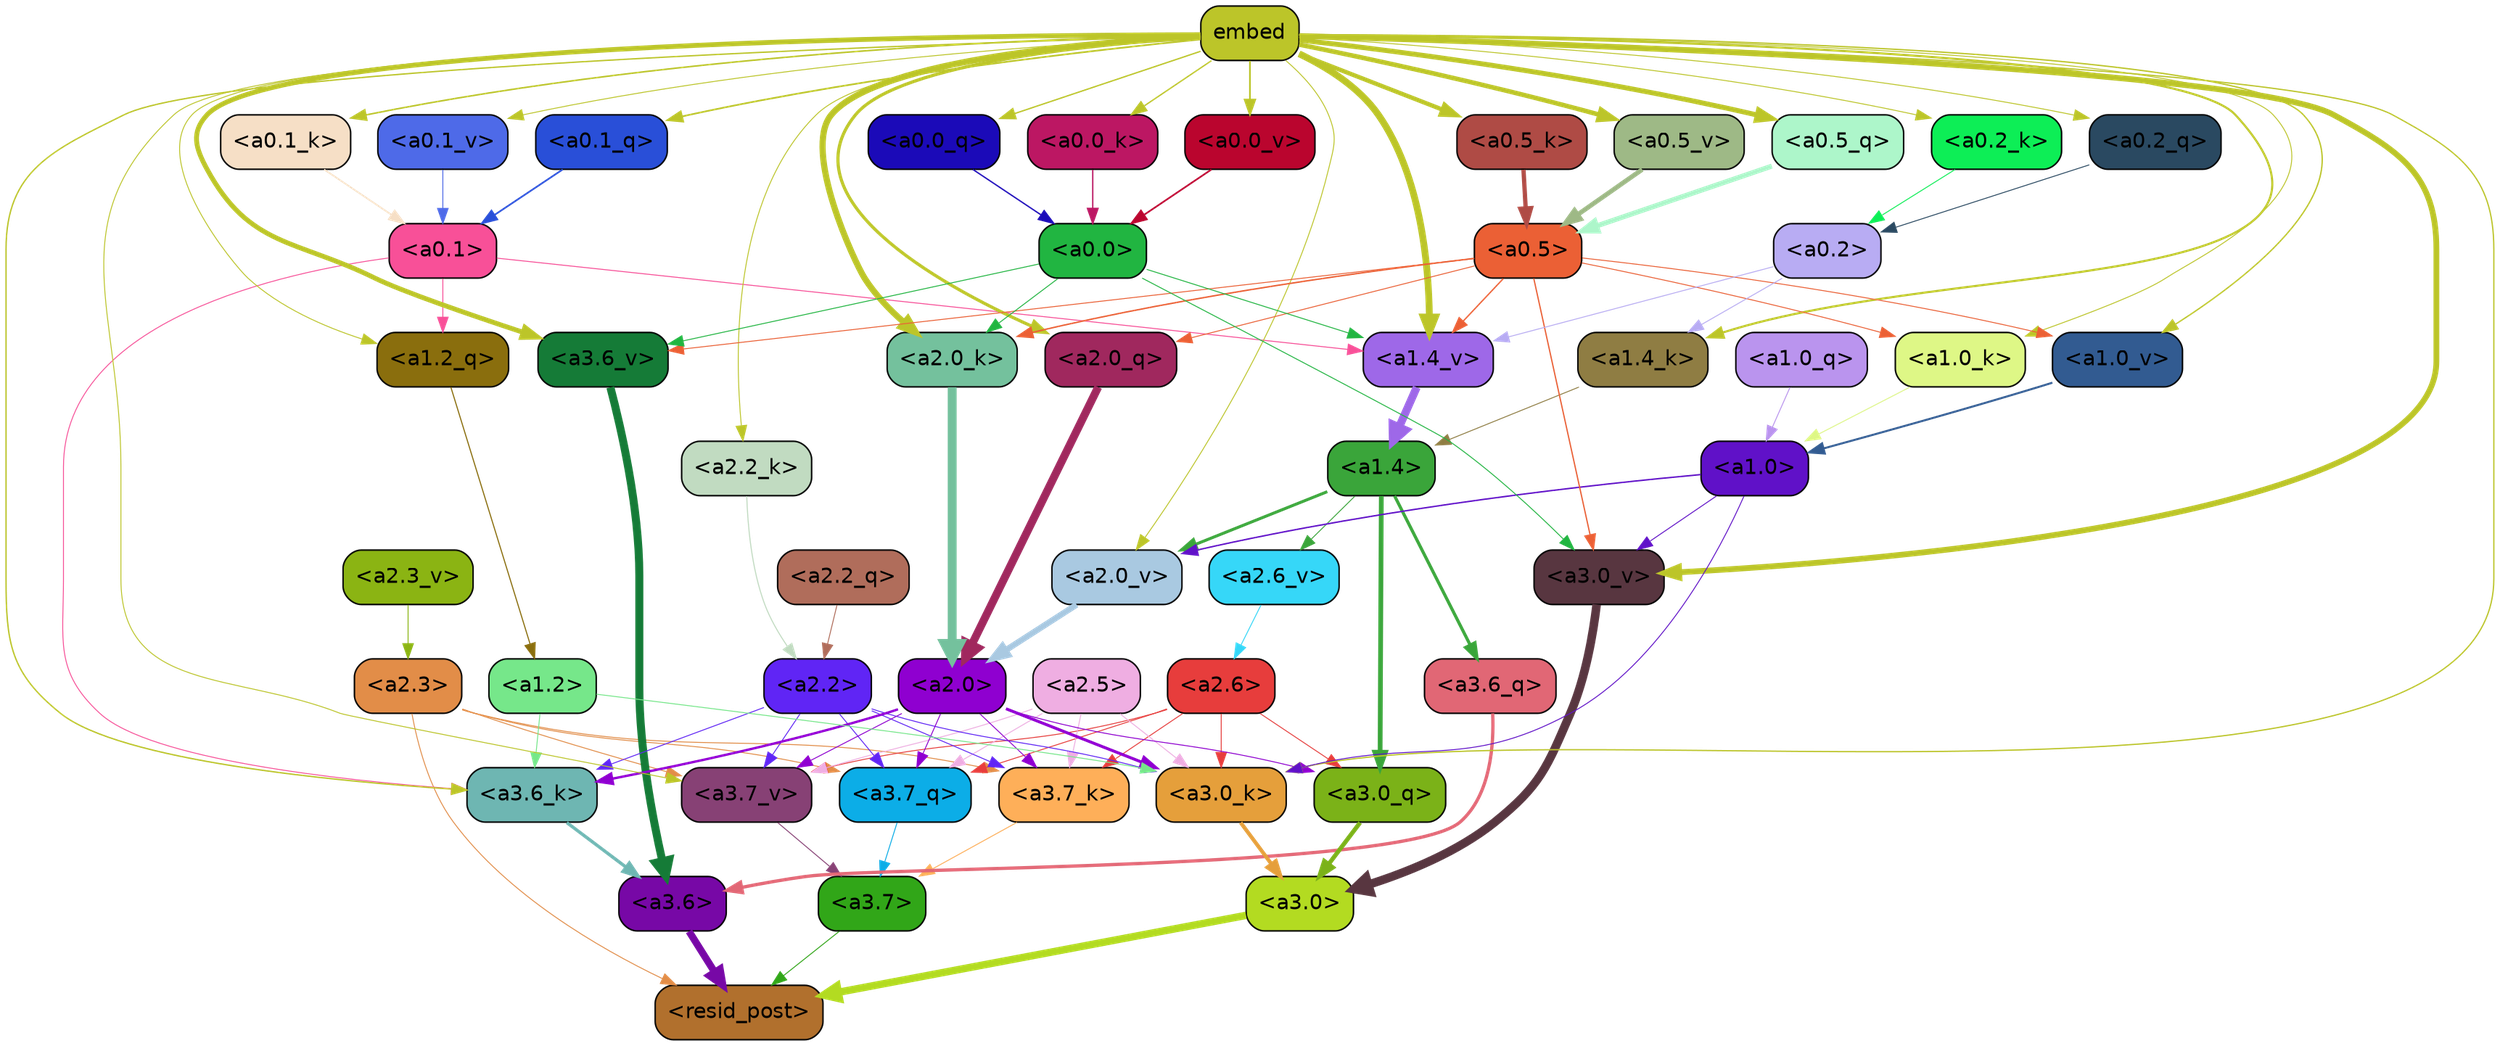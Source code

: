 strict digraph "" {
	graph [bgcolor=transparent,
		layout=dot,
		overlap=false,
		splines=true
	];
	"<a3.7>"	[color=black,
		fillcolor="#31a618",
		fontname=Helvetica,
		shape=box,
		style="filled, rounded"];
	"<resid_post>"	[color=black,
		fillcolor="#b1702d",
		fontname=Helvetica,
		shape=box,
		style="filled, rounded"];
	"<a3.7>" -> "<resid_post>"	[color="#31a618",
		penwidth=0.6];
	"<a3.6>"	[color=black,
		fillcolor="#7708a6",
		fontname=Helvetica,
		shape=box,
		style="filled, rounded"];
	"<a3.6>" -> "<resid_post>"	[color="#7708a6",
		penwidth=4.751592040061951];
	"<a3.0>"	[color=black,
		fillcolor="#b3db21",
		fontname=Helvetica,
		shape=box,
		style="filled, rounded"];
	"<a3.0>" -> "<resid_post>"	[color="#b3db21",
		penwidth=4.904066681861877];
	"<a2.3>"	[color=black,
		fillcolor="#e28d48",
		fontname=Helvetica,
		shape=box,
		style="filled, rounded"];
	"<a2.3>" -> "<resid_post>"	[color="#e28d48",
		penwidth=0.6];
	"<a3.7_q>"	[color=black,
		fillcolor="#0cade7",
		fontname=Helvetica,
		shape=box,
		style="filled, rounded"];
	"<a2.3>" -> "<a3.7_q>"	[color="#e28d48",
		penwidth=0.6];
	"<a3.7_k>"	[color=black,
		fillcolor="#feaf59",
		fontname=Helvetica,
		shape=box,
		style="filled, rounded"];
	"<a2.3>" -> "<a3.7_k>"	[color="#e28d48",
		penwidth=0.6069068089127541];
	"<a3.7_v>"	[color=black,
		fillcolor="#874175",
		fontname=Helvetica,
		shape=box,
		style="filled, rounded"];
	"<a2.3>" -> "<a3.7_v>"	[color="#e28d48",
		penwidth=0.6];
	"<a3.7_q>" -> "<a3.7>"	[color="#0cade7",
		penwidth=0.6];
	"<a3.6_q>"	[color=black,
		fillcolor="#e16775",
		fontname=Helvetica,
		shape=box,
		style="filled, rounded"];
	"<a3.6_q>" -> "<a3.6>"	[color="#e16775",
		penwidth=2.160832464694977];
	"<a3.0_q>"	[color=black,
		fillcolor="#7bb218",
		fontname=Helvetica,
		shape=box,
		style="filled, rounded"];
	"<a3.0_q>" -> "<a3.0>"	[color="#7bb218",
		penwidth=2.870753765106201];
	"<a3.7_k>" -> "<a3.7>"	[color="#feaf59",
		penwidth=0.6];
	"<a3.6_k>"	[color=black,
		fillcolor="#6eb6b2",
		fontname=Helvetica,
		shape=box,
		style="filled, rounded"];
	"<a3.6_k>" -> "<a3.6>"	[color="#6eb6b2",
		penwidth=2.13908451795578];
	"<a3.0_k>"	[color=black,
		fillcolor="#e59f3b",
		fontname=Helvetica,
		shape=box,
		style="filled, rounded"];
	"<a3.0_k>" -> "<a3.0>"	[color="#e59f3b",
		penwidth=2.520303964614868];
	"<a3.7_v>" -> "<a3.7>"	[color="#874175",
		penwidth=0.6];
	"<a3.6_v>"	[color=black,
		fillcolor="#157b37",
		fontname=Helvetica,
		shape=box,
		style="filled, rounded"];
	"<a3.6_v>" -> "<a3.6>"	[color="#157b37",
		penwidth=5.297133803367615];
	"<a3.0_v>"	[color=black,
		fillcolor="#583640",
		fontname=Helvetica,
		shape=box,
		style="filled, rounded"];
	"<a3.0_v>" -> "<a3.0>"	[color="#583640",
		penwidth=5.680712580680847];
	"<a2.6>"	[color=black,
		fillcolor="#e73d3c",
		fontname=Helvetica,
		shape=box,
		style="filled, rounded"];
	"<a2.6>" -> "<a3.7_q>"	[color="#e73d3c",
		penwidth=0.6];
	"<a2.6>" -> "<a3.0_q>"	[color="#e73d3c",
		penwidth=0.6];
	"<a2.6>" -> "<a3.7_k>"	[color="#e73d3c",
		penwidth=0.6];
	"<a2.6>" -> "<a3.0_k>"	[color="#e73d3c",
		penwidth=0.6];
	"<a2.6>" -> "<a3.7_v>"	[color="#e73d3c",
		penwidth=0.6];
	"<a2.5>"	[color=black,
		fillcolor="#efaee2",
		fontname=Helvetica,
		shape=box,
		style="filled, rounded"];
	"<a2.5>" -> "<a3.7_q>"	[color="#efaee2",
		penwidth=0.6];
	"<a2.5>" -> "<a3.7_k>"	[color="#efaee2",
		penwidth=0.6];
	"<a2.5>" -> "<a3.0_k>"	[color="#efaee2",
		penwidth=0.6];
	"<a2.5>" -> "<a3.7_v>"	[color="#efaee2",
		penwidth=0.6];
	"<a2.2>"	[color=black,
		fillcolor="#6025f5",
		fontname=Helvetica,
		shape=box,
		style="filled, rounded"];
	"<a2.2>" -> "<a3.7_q>"	[color="#6025f5",
		penwidth=0.6];
	"<a2.2>" -> "<a3.7_k>"	[color="#6025f5",
		penwidth=0.6];
	"<a2.2>" -> "<a3.6_k>"	[color="#6025f5",
		penwidth=0.6];
	"<a2.2>" -> "<a3.0_k>"	[color="#6025f5",
		penwidth=0.6];
	"<a2.2>" -> "<a3.7_v>"	[color="#6025f5",
		penwidth=0.6];
	"<a2.0>"	[color=black,
		fillcolor="#8f00d0",
		fontname=Helvetica,
		shape=box,
		style="filled, rounded"];
	"<a2.0>" -> "<a3.7_q>"	[color="#8f00d0",
		penwidth=0.6];
	"<a2.0>" -> "<a3.0_q>"	[color="#8f00d0",
		penwidth=0.6];
	"<a2.0>" -> "<a3.7_k>"	[color="#8f00d0",
		penwidth=0.6];
	"<a2.0>" -> "<a3.6_k>"	[color="#8f00d0",
		penwidth=1.564806342124939];
	"<a2.0>" -> "<a3.0_k>"	[color="#8f00d0",
		penwidth=1.9353990852832794];
	"<a2.0>" -> "<a3.7_v>"	[color="#8f00d0",
		penwidth=0.6];
	"<a1.4>"	[color=black,
		fillcolor="#3aa53a",
		fontname=Helvetica,
		shape=box,
		style="filled, rounded"];
	"<a1.4>" -> "<a3.6_q>"	[color="#3aa53a",
		penwidth=2.0727532356977463];
	"<a1.4>" -> "<a3.0_q>"	[color="#3aa53a",
		penwidth=3.1279823780059814];
	"<a2.6_v>"	[color=black,
		fillcolor="#36d7f8",
		fontname=Helvetica,
		shape=box,
		style="filled, rounded"];
	"<a1.4>" -> "<a2.6_v>"	[color="#3aa53a",
		penwidth=0.6];
	"<a2.0_v>"	[color=black,
		fillcolor="#a9c9e1",
		fontname=Helvetica,
		shape=box,
		style="filled, rounded"];
	"<a1.4>" -> "<a2.0_v>"	[color="#3aa53a",
		penwidth=1.9170897603034973];
	"<a1.2>"	[color=black,
		fillcolor="#76e78a",
		fontname=Helvetica,
		shape=box,
		style="filled, rounded"];
	"<a1.2>" -> "<a3.6_k>"	[color="#76e78a",
		penwidth=0.6];
	"<a1.2>" -> "<a3.0_k>"	[color="#76e78a",
		penwidth=0.6];
	"<a0.1>"	[color=black,
		fillcolor="#f85098",
		fontname=Helvetica,
		shape=box,
		style="filled, rounded"];
	"<a0.1>" -> "<a3.6_k>"	[color="#f85098",
		penwidth=0.6];
	"<a1.2_q>"	[color=black,
		fillcolor="#8a6e0d",
		fontname=Helvetica,
		shape=box,
		style="filled, rounded"];
	"<a0.1>" -> "<a1.2_q>"	[color="#f85098",
		penwidth=0.6];
	"<a1.4_v>"	[color=black,
		fillcolor="#9e68e8",
		fontname=Helvetica,
		shape=box,
		style="filled, rounded"];
	"<a0.1>" -> "<a1.4_v>"	[color="#f85098",
		penwidth=0.6202214732766151];
	embed	[color=black,
		fillcolor="#bcc529",
		fontname=Helvetica,
		shape=box,
		style="filled, rounded"];
	embed -> "<a3.6_k>"	[color="#bcc529",
		penwidth=0.8915999233722687];
	embed -> "<a3.0_k>"	[color="#bcc529",
		penwidth=0.832088902592659];
	embed -> "<a3.7_v>"	[color="#bcc529",
		penwidth=0.6];
	embed -> "<a3.6_v>"	[color="#bcc529",
		penwidth=3.1840110421180725];
	embed -> "<a3.0_v>"	[color="#bcc529",
		penwidth=3.8132747188210487];
	"<a2.0_q>"	[color=black,
		fillcolor="#a0285e",
		fontname=Helvetica,
		shape=box,
		style="filled, rounded"];
	embed -> "<a2.0_q>"	[color="#bcc529",
		penwidth=2.084651827812195];
	"<a2.2_k>"	[color=black,
		fillcolor="#c1dbc1",
		fontname=Helvetica,
		shape=box,
		style="filled, rounded"];
	embed -> "<a2.2_k>"	[color="#bcc529",
		penwidth=0.6];
	"<a2.0_k>"	[color=black,
		fillcolor="#74c19d",
		fontname=Helvetica,
		shape=box,
		style="filled, rounded"];
	embed -> "<a2.0_k>"	[color="#bcc529",
		penwidth=4.084526404738426];
	embed -> "<a2.0_v>"	[color="#bcc529",
		penwidth=0.6];
	embed -> "<a1.2_q>"	[color="#bcc529",
		penwidth=0.6];
	"<a1.4_k>"	[color=black,
		fillcolor="#8f7d43",
		fontname=Helvetica,
		shape=box,
		style="filled, rounded"];
	embed -> "<a1.4_k>"	[color="#bcc529",
		penwidth=1.3912410736083984];
	"<a1.0_k>"	[color=black,
		fillcolor="#def786",
		fontname=Helvetica,
		shape=box,
		style="filled, rounded"];
	embed -> "<a1.0_k>"	[color="#bcc529",
		penwidth=0.6];
	embed -> "<a1.4_v>"	[color="#bcc529",
		penwidth=4.4888065457344055];
	"<a1.0_v>"	[color=black,
		fillcolor="#325b91",
		fontname=Helvetica,
		shape=box,
		style="filled, rounded"];
	embed -> "<a1.0_v>"	[color="#bcc529",
		penwidth=0.8796700537204742];
	"<a0.5_q>"	[color=black,
		fillcolor="#adf6ca",
		fontname=Helvetica,
		shape=box,
		style="filled, rounded"];
	embed -> "<a0.5_q>"	[color="#bcc529",
		penwidth=3.271599531173706];
	"<a0.2_q>"	[color=black,
		fillcolor="#2a4961",
		fontname=Helvetica,
		shape=box,
		style="filled, rounded"];
	embed -> "<a0.2_q>"	[color="#bcc529",
		penwidth=0.6];
	"<a0.1_q>"	[color=black,
		fillcolor="#294fd8",
		fontname=Helvetica,
		shape=box,
		style="filled, rounded"];
	embed -> "<a0.1_q>"	[color="#bcc529",
		penwidth=1.0982342958450317];
	"<a0.0_q>"	[color=black,
		fillcolor="#1b0ab8",
		fontname=Helvetica,
		shape=box,
		style="filled, rounded"];
	embed -> "<a0.0_q>"	[color="#bcc529",
		penwidth=0.8850786089897156];
	"<a0.5_k>"	[color=black,
		fillcolor="#af4b45",
		fontname=Helvetica,
		shape=box,
		style="filled, rounded"];
	embed -> "<a0.5_k>"	[color="#bcc529",
		penwidth=2.8332607746124268];
	"<a0.2_k>"	[color=black,
		fillcolor="#0dee56",
		fontname=Helvetica,
		shape=box,
		style="filled, rounded"];
	embed -> "<a0.2_k>"	[color="#bcc529",
		penwidth=0.6];
	"<a0.1_k>"	[color=black,
		fillcolor="#f6dfc6",
		fontname=Helvetica,
		shape=box,
		style="filled, rounded"];
	embed -> "<a0.1_k>"	[color="#bcc529",
		penwidth=1.008571445941925];
	"<a0.0_k>"	[color=black,
		fillcolor="#bc1763",
		fontname=Helvetica,
		shape=box,
		style="filled, rounded"];
	embed -> "<a0.0_k>"	[color="#bcc529",
		penwidth=0.8747775554656982];
	"<a0.5_v>"	[color=black,
		fillcolor="#9eb986",
		fontname=Helvetica,
		shape=box,
		style="filled, rounded"];
	embed -> "<a0.5_v>"	[color="#bcc529",
		penwidth=3.0338101387023926];
	"<a0.1_v>"	[color=black,
		fillcolor="#4e6ae8",
		fontname=Helvetica,
		shape=box,
		style="filled, rounded"];
	embed -> "<a0.1_v>"	[color="#bcc529",
		penwidth=0.6];
	"<a0.0_v>"	[color=black,
		fillcolor="#ba052e",
		fontname=Helvetica,
		shape=box,
		style="filled, rounded"];
	embed -> "<a0.0_v>"	[color="#bcc529",
		penwidth=1.1078194975852966];
	"<a1.0>"	[color=black,
		fillcolor="#6011c8",
		fontname=Helvetica,
		shape=box,
		style="filled, rounded"];
	"<a1.0>" -> "<a3.0_k>"	[color="#6011c8",
		penwidth=0.6];
	"<a1.0>" -> "<a3.0_v>"	[color="#6011c8",
		penwidth=0.6];
	"<a1.0>" -> "<a2.0_v>"	[color="#6011c8",
		penwidth=0.9450988052412868];
	"<a0.5>"	[color=black,
		fillcolor="#eb6035",
		fontname=Helvetica,
		shape=box,
		style="filled, rounded"];
	"<a0.5>" -> "<a3.6_v>"	[color="#eb6035",
		penwidth=0.6];
	"<a0.5>" -> "<a3.0_v>"	[color="#eb6035",
		penwidth=0.8331108838319778];
	"<a0.5>" -> "<a2.0_q>"	[color="#eb6035",
		penwidth=0.6];
	"<a0.5>" -> "<a2.0_k>"	[color="#eb6035",
		penwidth=0.9412797391414642];
	"<a0.5>" -> "<a1.0_k>"	[color="#eb6035",
		penwidth=0.6];
	"<a0.5>" -> "<a1.4_v>"	[color="#eb6035",
		penwidth=0.8757842034101486];
	"<a0.5>" -> "<a1.0_v>"	[color="#eb6035",
		penwidth=0.6];
	"<a0.0>"	[color=black,
		fillcolor="#21b541",
		fontname=Helvetica,
		shape=box,
		style="filled, rounded"];
	"<a0.0>" -> "<a3.6_v>"	[color="#21b541",
		penwidth=0.6];
	"<a0.0>" -> "<a3.0_v>"	[color="#21b541",
		penwidth=0.6];
	"<a0.0>" -> "<a2.0_k>"	[color="#21b541",
		penwidth=0.6];
	"<a0.0>" -> "<a1.4_v>"	[color="#21b541",
		penwidth=0.6];
	"<a2.2_q>"	[color=black,
		fillcolor="#b06d5b",
		fontname=Helvetica,
		shape=box,
		style="filled, rounded"];
	"<a2.2_q>" -> "<a2.2>"	[color="#b06d5b",
		penwidth=0.6];
	"<a2.0_q>" -> "<a2.0>"	[color="#a0285e",
		penwidth=5.29856276512146];
	"<a2.2_k>" -> "<a2.2>"	[color="#c1dbc1",
		penwidth=0.6722683310508728];
	"<a2.0_k>" -> "<a2.0>"	[color="#74c19d",
		penwidth=5.859246134757996];
	"<a2.6_v>" -> "<a2.6>"	[color="#36d7f8",
		penwidth=0.6];
	"<a2.3_v>"	[color=black,
		fillcolor="#8bb413",
		fontname=Helvetica,
		shape=box,
		style="filled, rounded"];
	"<a2.3_v>" -> "<a2.3>"	[color="#8bb413",
		penwidth=0.6];
	"<a2.0_v>" -> "<a2.0>"	[color="#a9c9e1",
		penwidth=3.9621697664260864];
	"<a1.2_q>" -> "<a1.2>"	[color="#8a6e0d",
		penwidth=0.7185482024215162];
	"<a1.0_q>"	[color=black,
		fillcolor="#ba94ee",
		fontname=Helvetica,
		shape=box,
		style="filled, rounded"];
	"<a1.0_q>" -> "<a1.0>"	[color="#ba94ee",
		penwidth=0.6];
	"<a1.4_k>" -> "<a1.4>"	[color="#8f7d43",
		penwidth=0.6];
	"<a1.0_k>" -> "<a1.0>"	[color="#def786",
		penwidth=0.6];
	"<a1.4_v>" -> "<a1.4>"	[color="#9e68e8",
		penwidth=5.280138969421387];
	"<a1.0_v>" -> "<a1.0>"	[color="#325b91",
		penwidth=1.318962275981903];
	"<a0.2>"	[color=black,
		fillcolor="#b8acf3",
		fontname=Helvetica,
		shape=box,
		style="filled, rounded"];
	"<a0.2>" -> "<a1.4_k>"	[color="#b8acf3",
		penwidth=0.6];
	"<a0.2>" -> "<a1.4_v>"	[color="#b8acf3",
		penwidth=0.6];
	"<a0.5_q>" -> "<a0.5>"	[color="#adf6ca",
		penwidth=3.2715916633605957];
	"<a0.2_q>" -> "<a0.2>"	[color="#2a4961",
		penwidth=0.6];
	"<a0.1_q>" -> "<a0.1>"	[color="#294fd8",
		penwidth=1.0982357263565063];
	"<a0.0_q>" -> "<a0.0>"	[color="#1b0ab8",
		penwidth=0.8850758075714111];
	"<a0.5_k>" -> "<a0.5>"	[color="#af4b45",
		penwidth=2.833264708518982];
	"<a0.2_k>" -> "<a0.2>"	[color="#0dee56",
		penwidth=0.6];
	"<a0.1_k>" -> "<a0.1>"	[color="#f6dfc6",
		penwidth=1.0085628032684326];
	"<a0.0_k>" -> "<a0.0>"	[color="#bc1763",
		penwidth=0.8747712969779968];
	"<a0.5_v>" -> "<a0.5>"	[color="#9eb986",
		penwidth=3.0403636693954468];
	"<a0.1_v>" -> "<a0.1>"	[color="#4e6ae8",
		penwidth=0.6];
	"<a0.0_v>" -> "<a0.0>"	[color="#ba052e",
		penwidth=1.1078208088874817];
}
